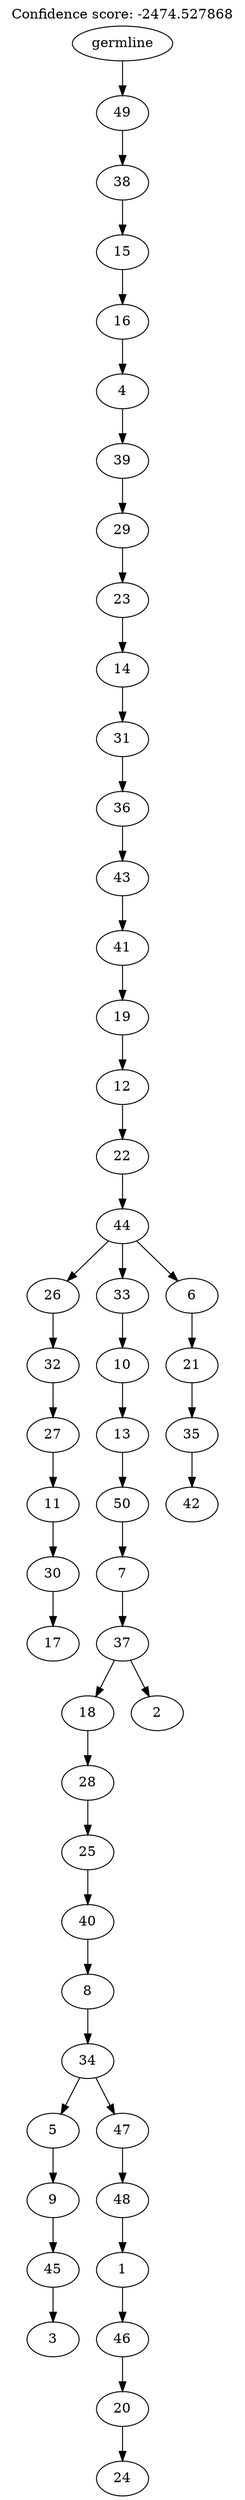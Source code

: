 digraph g {
	"49" -> "50";
	"50" [label="17"];
	"48" -> "49";
	"49" [label="30"];
	"47" -> "48";
	"48" [label="11"];
	"46" -> "47";
	"47" [label="27"];
	"45" -> "46";
	"46" [label="32"];
	"43" -> "44";
	"44" [label="3"];
	"42" -> "43";
	"43" [label="45"];
	"41" -> "42";
	"42" [label="9"];
	"39" -> "40";
	"40" [label="24"];
	"38" -> "39";
	"39" [label="20"];
	"37" -> "38";
	"38" [label="46"];
	"36" -> "37";
	"37" [label="1"];
	"35" -> "36";
	"36" [label="48"];
	"34" -> "35";
	"35" [label="47"];
	"34" -> "41";
	"41" [label="5"];
	"33" -> "34";
	"34" [label="34"];
	"32" -> "33";
	"33" [label="8"];
	"31" -> "32";
	"32" [label="40"];
	"30" -> "31";
	"31" [label="25"];
	"29" -> "30";
	"30" [label="28"];
	"27" -> "28";
	"28" [label="2"];
	"27" -> "29";
	"29" [label="18"];
	"26" -> "27";
	"27" [label="37"];
	"25" -> "26";
	"26" [label="7"];
	"24" -> "25";
	"25" [label="50"];
	"23" -> "24";
	"24" [label="13"];
	"22" -> "23";
	"23" [label="10"];
	"20" -> "21";
	"21" [label="42"];
	"19" -> "20";
	"20" [label="35"];
	"18" -> "19";
	"19" [label="21"];
	"17" -> "18";
	"18" [label="6"];
	"17" -> "22";
	"22" [label="33"];
	"17" -> "45";
	"45" [label="26"];
	"16" -> "17";
	"17" [label="44"];
	"15" -> "16";
	"16" [label="22"];
	"14" -> "15";
	"15" [label="12"];
	"13" -> "14";
	"14" [label="19"];
	"12" -> "13";
	"13" [label="41"];
	"11" -> "12";
	"12" [label="43"];
	"10" -> "11";
	"11" [label="36"];
	"9" -> "10";
	"10" [label="31"];
	"8" -> "9";
	"9" [label="14"];
	"7" -> "8";
	"8" [label="23"];
	"6" -> "7";
	"7" [label="29"];
	"5" -> "6";
	"6" [label="39"];
	"4" -> "5";
	"5" [label="4"];
	"3" -> "4";
	"4" [label="16"];
	"2" -> "3";
	"3" [label="15"];
	"1" -> "2";
	"2" [label="38"];
	"0" -> "1";
	"1" [label="49"];
	"0" [label="germline"];
	labelloc="t";
	label="Confidence score: -2474.527868";
}
